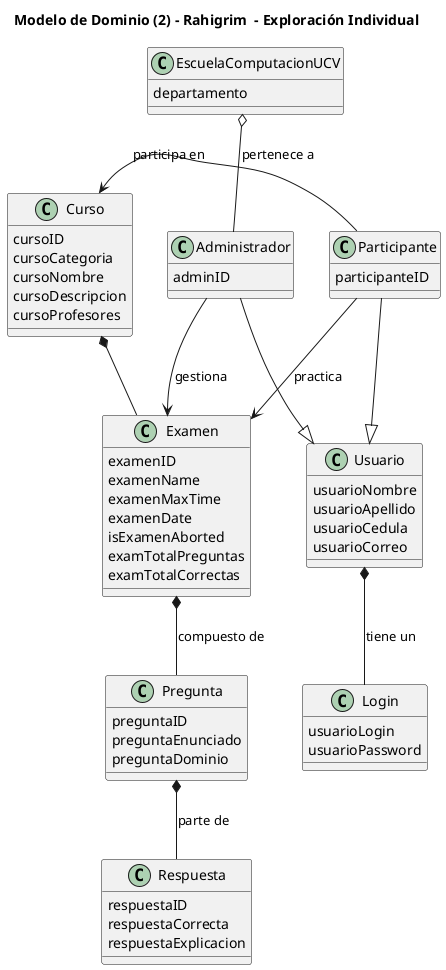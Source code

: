 @startuml Domain Model - Independent Inquiry - Software Engineering

title Modelo de Dominio (2) - Rahigrim  - Exploración Individual


/'Cardinalidad omitida intencionalmente. '/

class Usuario{
    usuarioNombre
    usuarioApellido
    usuarioCedula
    usuarioCorreo 
}

class Participante{
    participanteID
}

class Examen{
    examenID
    examenName
    examenMaxTime
    examenDate 
    isExamenAborted
    examTotalPreguntas
    examTotalCorrectas
}

class Login{
    usuarioLogin
    usuarioPassword
}

class Curso{
    cursoID
    cursoCategoria
    cursoNombre
    cursoDescripcion
    cursoProfesores
}

class EscuelaComputacionUCV{
    departamento
}

class Administrador{
    adminID
}

class Pregunta {
    preguntaID
    preguntaEnunciado
    preguntaDominio
}

class Respuesta{
    respuestaID
    respuestaCorrecta
    respuestaExplicacion
}
    
Usuario *-down- Login : tiene un
Participante --|> Usuario
Participante  -left->  Curso : participa en 
Participante  --> Examen : practica
Administrador -->  Examen : gestiona
Administrador -up-o EscuelaComputacionUCV : pertenece a
Administrador -down-|> Usuario 
Curso  *-r-  Examen
Examen *--  Pregunta : compuesto de
Pregunta *-- Respuesta : parte de

@enduml